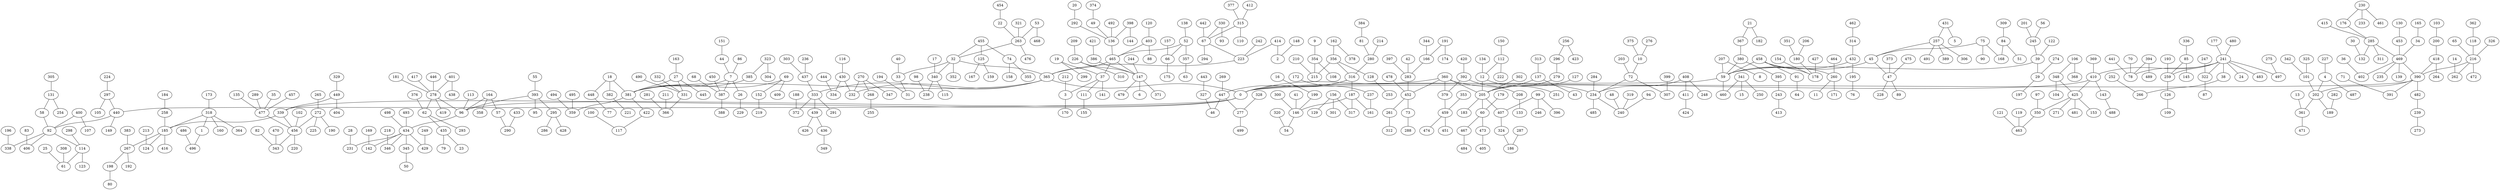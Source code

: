graph {
0  [Label = "0 (0.00)"]
365  [Label = "365 (0.00)"]
316  [Label = "316 (0.00)"]
440  [Label = "440 (0.00)"]
360  [Label = "360 (0.00)"]
59  [Label = "59 (0.00)"]
339  [Label = "339 (0.00)"]
410  [Label = "410 (0.00)"]
390  [Label = "390 (0.00)"]
96  [Label = "96 (0.00)"]
381  [Label = "381 (0.00)"]
32  [Label = "32 (0.00)"]
465  [Label = "465 (0.00)"]
333  [Label = "333 (0.00)"]
223  [Label = "223 (0.00)"]
232  [Label = "232 (0.00)"]
356  [Label = "356 (0.00)"]
280  [Label = "280 (0.00)"]
447  [Label = "447 (0.00)"]
187  [Label = "187 (0.00)"]
92  [Label = "92 (0.00)"]
149  [Label = "149 (0.00)"]
297  [Label = "297 (0.00)"]
452  [Label = "452 (0.00)"]
379  [Label = "379 (0.00)"]
205  [Label = "205 (0.00)"]
234  [Label = "234 (0.00)"]
207  [Label = "207 (0.00)"]
380  [Label = "380 (0.00)"]
460  [Label = "460 (0.00)"]
458  [Label = "458 (0.00)"]
432  [Label = "432 (0.00)"]
45  [Label = "45 (0.00)"]
39  [Label = "39 (0.00)"]
449  [Label = "449 (0.00)"]
185  [Label = "185 (0.00)"]
456  [Label = "456 (0.00)"]
369  [Label = "369 (0.00)"]
241  [Label = "241 (0.00)"]
143  [Label = "143 (0.00)"]
425  [Label = "425 (0.00)"]
469  [Label = "469 (0.00)"]
418  [Label = "418 (0.00)"]
482  [Label = "482 (0.00)"]
202  [Label = "202 (0.00)"]
216  [Label = "216 (0.00)"]
391  [Label = "391 (0.00)"]
278  [Label = "278 (0.00)"]
434  [Label = "434 (0.00)"]
164  [Label = "164 (0.00)"]
113  [Label = "113 (0.00)"]
393  [Label = "393 (0.00)"]
18  [Label = "18 (0.00)"]
359  [Label = "359 (0.00)"]
27  [Label = "27 (0.00)"]
7  [Label = "7 (0.00)"]
385  [Label = "385 (0.00)"]
422  [Label = "422 (0.00)"]
69  [Label = "69 (0.00)"]
455  [Label = "455 (0.00)"]
33  [Label = "33 (0.00)"]
340  [Label = "340 (0.00)"]
263  [Label = "263 (0.00)"]
352  [Label = "352 (0.00)"]
136  [Label = "136 (0.00)"]
403  [Label = "403 (0.00)"]
37  [Label = "37 (0.00)"]
147  [Label = "147 (0.00)"]
52  [Label = "52 (0.00)"]
437  [Label = "437 (0.00)"]
372  [Label = "372 (0.00)"]
439  [Label = "439 (0.00)"]
291  [Label = "291 (0.00)"]
67  [Label = "67 (0.00)"]
242  [Label = "242 (0.00)"]
414  [Label = "414 (0.00)"]
430  [Label = "430 (0.00)"]
270  [Label = "270 (0.00)"]
162  [Label = "162 (0.00)"]
128  [Label = "128 (0.00)"]
215  [Label = "215 (0.00)"]
81  [Label = "81 (0.00)"]
214  [Label = "214 (0.00)"]
46  [Label = "46 (0.00)"]
269  [Label = "269 (0.00)"]
277  [Label = "277 (0.00)"]
146  [Label = "146 (0.00)"]
317  [Label = "317 (0.00)"]
161  [Label = "161 (0.00)"]
338  [Label = "338 (0.00)"]
58  [Label = "58 (0.00)"]
400  [Label = "400 (0.00)"]
406  [Label = "406 (0.00)"]
114  [Label = "114 (0.00)"]
224  [Label = "224 (0.00)"]
105  [Label = "105 (0.00)"]
261  [Label = "261 (0.00)"]
478  [Label = "478 (0.00)"]
73  [Label = "73 (0.00)"]
283  [Label = "283 (0.00)"]
392  [Label = "392 (0.00)"]
459  [Label = "459 (0.00)"]
12  [Label = "12 (0.00)"]
302  [Label = "302 (0.00)"]
60  [Label = "60 (0.00)"]
183  [Label = "183 (0.00)"]
137  [Label = "137 (0.00)"]
279  [Label = "279 (0.00)"]
407  [Label = "407 (0.00)"]
127  [Label = "127 (0.00)"]
72  [Label = "72 (0.00)"]
408  [Label = "408 (0.00)"]
284  [Label = "284 (0.00)"]
240  [Label = "240 (0.00)"]
485  [Label = "485 (0.00)"]
8  [Label = "8 (0.00)"]
367  [Label = "367 (0.00)"]
395  [Label = "395 (0.00)"]
341  [Label = "341 (0.00)"]
91  [Label = "91 (0.00)"]
178  [Label = "178 (0.00)"]
260  [Label = "260 (0.00)"]
314  [Label = "314 (0.00)"]
195  [Label = "195 (0.00)"]
47  [Label = "47 (0.00)"]
257  [Label = "257 (0.00)"]
75  [Label = "75 (0.00)"]
29  [Label = "29 (0.00)"]
245  [Label = "245 (0.00)"]
122  [Label = "122 (0.00)"]
404  [Label = "404 (0.00)"]
329  [Label = "329 (0.00)"]
416  [Label = "416 (0.00)"]
267  [Label = "267 (0.00)"]
124  [Label = "124 (0.00)"]
258  [Label = "258 (0.00)"]
318  [Label = "318 (0.00)"]
477  [Label = "477 (0.00)"]
220  [Label = "220 (0.00)"]
272  [Label = "272 (0.00)"]
102  [Label = "102 (0.00)"]
343  [Label = "343 (0.00)"]
38  [Label = "38 (0.00)"]
177  [Label = "177 (0.00)"]
78  [Label = "78 (0.00)"]
259  [Label = "259 (0.00)"]
480  [Label = "480 (0.00)"]
322  [Label = "322 (0.00)"]
24  [Label = "24 (0.00)"]
483  [Label = "483 (0.00)"]
497  [Label = "497 (0.00)"]
488  [Label = "488 (0.00)"]
348  [Label = "348 (0.00)"]
271  [Label = "271 (0.00)"]
350  [Label = "350 (0.00)"]
481  [Label = "481 (0.00)"]
153  [Label = "153 (0.00)"]
285  [Label = "285 (0.00)"]
235  [Label = "235 (0.00)"]
139  [Label = "139 (0.00)"]
453  [Label = "453 (0.00)"]
402  [Label = "402 (0.00)"]
34  [Label = "34 (0.00)"]
264  [Label = "264 (0.00)"]
200  [Label = "200 (0.00)"]
239  [Label = "239 (0.00)"]
361  [Label = "361 (0.00)"]
101  [Label = "101 (0.00)"]
189  [Label = "189 (0.00)"]
4  [Label = "4 (0.00)"]
472  [Label = "472 (0.00)"]
65  [Label = "65 (0.00)"]
118  [Label = "118 (0.00)"]
262  [Label = "262 (0.00)"]
326  [Label = "326 (0.00)"]
71  [Label = "71 (0.00)"]
181  [Label = "181 (0.00)"]
417  [Label = "417 (0.00)"]
446  [Label = "446 (0.00)"]
62  [Label = "62 (0.00)"]
419  [Label = "419 (0.00)"]
401  [Label = "401 (0.00)"]
231  [Label = "231 (0.00)"]
142  [Label = "142 (0.00)"]
498  [Label = "498 (0.00)"]
346  [Label = "346 (0.00)"]
345  [Label = "345 (0.00)"]
429  [Label = "429 (0.00)"]
493  [Label = "493 (0.00)"]
358  [Label = "358 (0.00)"]
57  [Label = "57 (0.00)"]
95  [Label = "95 (0.00)"]
55  [Label = "55 (0.00)"]
295  [Label = "295 (0.00)"]
448  [Label = "448 (0.00)"]
382  [Label = "382 (0.00)"]
494  [Label = "494 (0.00)"]
495  [Label = "495 (0.00)"]
163  [Label = "163 (0.00)"]
445  [Label = "445 (0.00)"]
331  [Label = "331 (0.00)"]
26  [Label = "26 (0.00)"]
387  [Label = "387 (0.00)"]
44  [Label = "44 (0.00)"]
86  [Label = "86 (0.00)"]
323  [Label = "323 (0.00)"]
117  [Label = "117 (0.00)"]
152  [Label = "152 (0.00)"]
409  [Label = "409 (0.00)"]
125  [Label = "125 (0.00)"]
74  [Label = "74 (0.00)"]
31  [Label = "31 (0.00)"]
40  [Label = "40 (0.00)"]
17  [Label = "17 (0.00)"]
238  [Label = "238 (0.00)"]
115  [Label = "115 (0.00)"]
22  [Label = "22 (0.00)"]
53  [Label = "53 (0.00)"]
321  [Label = "321 (0.00)"]
476  [Label = "476 (0.00)"]
292  [Label = "292 (0.00)"]
398  [Label = "398 (0.00)"]
49  [Label = "49 (0.00)"]
492  [Label = "492 (0.00)"]
88  [Label = "88 (0.00)"]
120  [Label = "120 (0.00)"]
111  [Label = "111 (0.00)"]
19  [Label = "19 (0.00)"]
3  [Label = "3 (0.00)"]
141  [Label = "141 (0.00)"]
479  [Label = "479 (0.00)"]
6  [Label = "6 (0.00)"]
226  [Label = "226 (0.00)"]
386  [Label = "386 (0.00)"]
371  [Label = "371 (0.00)"]
244  [Label = "244 (0.00)"]
357  [Label = "357 (0.00)"]
66  [Label = "66 (0.00)"]
138  [Label = "138 (0.00)"]
303  [Label = "303 (0.00)"]
236  [Label = "236 (0.00)"]
188  [Label = "188 (0.00)"]
426  [Label = "426 (0.00)"]
436  [Label = "436 (0.00)"]
442  [Label = "442 (0.00)"]
294  [Label = "294 (0.00)"]
330  [Label = "330 (0.00)"]
315  [Label = "315 (0.00)"]
2  [Label = "2 (0.00)"]
116  [Label = "116 (0.00)"]
334  [Label = "334 (0.00)"]
268  [Label = "268 (0.00)"]
347  [Label = "347 (0.00)"]
378  [Label = "378 (0.00)"]
253  [Label = "253 (0.00)"]
354  [Label = "354 (0.00)"]
210  [Label = "210 (0.00)"]
384  [Label = "384 (0.00)"]
327  [Label = "327 (0.00)"]
328  [Label = "328 (0.00)"]
499  [Label = "499 (0.00)"]
300  [Label = "300 (0.00)"]
54  [Label = "54 (0.00)"]
41  [Label = "41 (0.00)"]
199  [Label = "199 (0.00)"]
156  [Label = "156 (0.00)"]
237  [Label = "237 (0.00)"]
196  [Label = "196 (0.00)"]
131  [Label = "131 (0.00)"]
107  [Label = "107 (0.00)"]
83  [Label = "83 (0.00)"]
298  [Label = "298 (0.00)"]
123  [Label = "123 (0.00)"]
61  [Label = "61 (0.00)"]
312  [Label = "312 (0.00)"]
288  [Label = "288 (0.00)"]
397  [Label = "397 (0.00)"]
42  [Label = "42 (0.00)"]
166  [Label = "166 (0.00)"]
208  [Label = "208 (0.00)"]
420  [Label = "420 (0.00)"]
353  [Label = "353 (0.00)"]
474  [Label = "474 (0.00)"]
451  [Label = "451 (0.00)"]
134  [Label = "134 (0.00)"]
112  [Label = "112 (0.00)"]
251  [Label = "251 (0.00)"]
467  [Label = "467 (0.00)"]
179  [Label = "179 (0.00)"]
473  [Label = "473 (0.00)"]
43  [Label = "43 (0.00)"]
313  [Label = "313 (0.00)"]
296  [Label = "296 (0.00)"]
324  [Label = "324 (0.00)"]
99  [Label = "99 (0.00)"]
307  [Label = "307 (0.00)"]
203  [Label = "203 (0.00)"]
10  [Label = "10 (0.00)"]
411  [Label = "411 (0.00)"]
248  [Label = "248 (0.00)"]
48  [Label = "48 (0.00)"]
319  [Label = "319 (0.00)"]
94  [Label = "94 (0.00)"]
21  [Label = "21 (0.00)"]
243  [Label = "243 (0.00)"]
15  [Label = "15 (0.00)"]
250  [Label = "250 (0.00)"]
64  [Label = "64 (0.00)"]
154  [Label = "154 (0.00)"]
180  [Label = "180 (0.00)"]
427  [Label = "427 (0.00)"]
11  [Label = "11 (0.00)"]
171  [Label = "171 (0.00)"]
464  [Label = "464 (0.00)"]
462  [Label = "462 (0.00)"]
76  [Label = "76 (0.00)"]
228  [Label = "228 (0.00)"]
373  [Label = "373 (0.00)"]
89  [Label = "89 (0.00)"]
475  [Label = "475 (0.00)"]
491  [Label = "491 (0.00)"]
431  [Label = "431 (0.00)"]
389  [Label = "389 (0.00)"]
306  [Label = "306 (0.00)"]
90  [Label = "90 (0.00)"]
168  [Label = "168 (0.00)"]
197  [Label = "197 (0.00)"]
274  [Label = "274 (0.00)"]
201  [Label = "201 (0.00)"]
56  [Label = "56 (0.00)"]
198  [Label = "198 (0.00)"]
192  [Label = "192 (0.00)"]
383  [Label = "383 (0.00)"]
213  [Label = "213 (0.00)"]
184  [Label = "184 (0.00)"]
1  [Label = "1 (0.00)"]
160  [Label = "160 (0.00)"]
173  [Label = "173 (0.00)"]
364  [Label = "364 (0.00)"]
135  [Label = "135 (0.00)"]
289  [Label = "289 (0.00)"]
35  [Label = "35 (0.00)"]
457  [Label = "457 (0.00)"]
225  [Label = "225 (0.00)"]
265  [Label = "265 (0.00)"]
190  [Label = "190 (0.00)"]
82  [Label = "82 (0.00)"]
470  [Label = "470 (0.00)"]
266  [Label = "266 (0.00)"]
394  [Label = "394 (0.00)"]
441  [Label = "441 (0.00)"]
70  [Label = "70 (0.00)"]
126  [Label = "126 (0.00)"]
193  [Label = "193 (0.00)"]
85  [Label = "85 (0.00)"]
87  [Label = "87 (0.00)"]
247  [Label = "247 (0.00)"]
275  [Label = "275 (0.00)"]
106  [Label = "106 (0.00)"]
104  [Label = "104 (0.00)"]
97  [Label = "97 (0.00)"]
463  [Label = "463 (0.00)"]
415  [Label = "415 (0.00)"]
176  [Label = "176 (0.00)"]
311  [Label = "311 (0.00)"]
132  [Label = "132 (0.00)"]
130  [Label = "130 (0.00)"]
36  [Label = "36 (0.00)"]
165  [Label = "165 (0.00)"]
103  [Label = "103 (0.00)"]
273  [Label = "273 (0.00)"]
471  [Label = "471 (0.00)"]
13  [Label = "13 (0.00)"]
342  [Label = "342 (0.00)"]
325  [Label = "325 (0.00)"]
282  [Label = "282 (0.00)"]
227  [Label = "227 (0.00)"]
487  [Label = "487 (0.00)"]
362  [Label = "362 (0.00)"]
14  [Label = "14 (0.00)"]
376  [Label = "376 (0.00)"]
435  [Label = "435 (0.00)"]
293  [Label = "293 (0.00)"]
438  [Label = "438 (0.00)"]
28  [Label = "28 (0.00)"]
169  [Label = "169 (0.00)"]
218  [Label = "218 (0.00)"]
50  [Label = "50 (0.00)"]
249  [Label = "249 (0.00)"]
290  [Label = "290 (0.00)"]
286  [Label = "286 (0.00)"]
428  [Label = "428 (0.00)"]
77  [Label = "77 (0.00)"]
221  [Label = "221 (0.00)"]
490  [Label = "490 (0.00)"]
366  [Label = "366 (0.00)"]
332  [Label = "332 (0.00)"]
229  [Label = "229 (0.00)"]
68  [Label = "68 (0.00)"]
388  [Label = "388 (0.00)"]
450  [Label = "450 (0.00)"]
151  [Label = "151 (0.00)"]
304  [Label = "304 (0.00)"]
100  [Label = "100 (0.00)"]
219  [Label = "219 (0.00)"]
167  [Label = "167 (0.00)"]
159  [Label = "159 (0.00)"]
158  [Label = "158 (0.00)"]
355  [Label = "355 (0.00)"]
194  [Label = "194 (0.00)"]
98  [Label = "98 (0.00)"]
454  [Label = "454 (0.00)"]
468  [Label = "468 (0.00)"]
20  [Label = "20 (0.00)"]
144  [Label = "144 (0.00)"]
374  [Label = "374 (0.00)"]
155  [Label = "155 (0.00)"]
299  [Label = "299 (0.00)"]
212  [Label = "212 (0.00)"]
170  [Label = "170 (0.00)"]
209  [Label = "209 (0.00)"]
310  [Label = "310 (0.00)"]
421  [Label = "421 (0.00)"]
63  [Label = "63 (0.00)"]
157  [Label = "157 (0.00)"]
175  [Label = "175 (0.00)"]
349  [Label = "349 (0.00)"]
93  [Label = "93 (0.00)"]
110  [Label = "110 (0.00)"]
377  [Label = "377 (0.00)"]
412  [Label = "412 (0.00)"]
148  [Label = "148 (0.00)"]
444  [Label = "444 (0.00)"]
255  [Label = "255 (0.00)"]
9  [Label = "9 (0.00)"]
108  [Label = "108 (0.00)"]
443  [Label = "443 (0.00)"]
320  [Label = "320 (0.00)"]
16  [Label = "16 (0.00)"]
129  [Label = "129 (0.00)"]
301  [Label = "301 (0.00)"]
172  [Label = "172 (0.00)"]
305  [Label = "305 (0.00)"]
254  [Label = "254 (0.00)"]
25  [Label = "25 (0.00)"]
308  [Label = "308 (0.00)"]
191  [Label = "191 (0.00)"]
344  [Label = "344 (0.00)"]
133  [Label = "133 (0.00)"]
150  [Label = "150 (0.00)"]
222  [Label = "222 (0.00)"]
484  [Label = "484 (0.00)"]
405  [Label = "405 (0.00)"]
256  [Label = "256 (0.00)"]
186  [Label = "186 (0.00)"]
246  [Label = "246 (0.00)"]
396  [Label = "396 (0.00)"]
399  [Label = "399 (0.00)"]
375  [Label = "375 (0.00)"]
276  [Label = "276 (0.00)"]
424  [Label = "424 (0.00)"]
182  [Label = "182 (0.00)"]
413  [Label = "413 (0.00)"]
351  [Label = "351 (0.00)"]
206  [Label = "206 (0.00)"]
5  [Label = "5 (0.00)"]
84  [Label = "84 (0.00)"]
80  [Label = "80 (0.00)"]
496  [Label = "496 (0.00)"]
252  [Label = "252 (0.00)"]
489  [Label = "489 (0.00)"]
109  [Label = "109 (0.00)"]
336  [Label = "336 (0.00)"]
145  [Label = "145 (0.00)"]
368  [Label = "368 (0.00)"]
121  [Label = "121 (0.00)"]
119  [Label = "119 (0.00)"]
230  [Label = "230 (0.00)"]
30  [Label = "30 (0.00)"]
79  [Label = "79 (0.00)"]
23  [Label = "23 (0.00)"]
433  [Label = "433 (0.00)"]
281  [Label = "281 (0.00)"]
211  [Label = "211 (0.00)"]
174  [Label = "174 (0.00)"]
423  [Label = "423 (0.00)"]
287  [Label = "287 (0.00)"]
51  [Label = "51 (0.00)"]
309  [Label = "309 (0.00)"]
486  [Label = "486 (0.00)"]
233  [Label = "233 (0.00)"]
461  [Label = "461 (0.00)"]

365--0  [Label = "0.04"]
316--0  [Label = "0.93"]
0--440  [Label = "0.62"]
360--0  [Label = "0.33"]
59--0  [Label = "0.18"]
0--339  [Label = "0.10"]
410--0  [Label = "0.69"]
390--0  [Label = "0.37"]
0--96  [Label = "0.73"]
365--381  [Label = "0.92"]
32--365  [Label = "0.61"]
465--365  [Label = "0.44"]
365--333  [Label = "0.84"]
223--365  [Label = "0.59"]
365--232  [Label = "0.71"]
356--316  [Label = "0.08"]
280--316  [Label = "0.22"]
316--447  [Label = "0.58"]
316--187  [Label = "0.12"]
440--92  [Label = "0.72"]
440--149  [Label = "0.00"]
297--440  [Label = "0.63"]
360--452  [Label = "0.18"]
360--379  [Label = "0.56"]
360--205  [Label = "0.43"]
360--234  [Label = "0.77"]
207--59  [Label = "0.21"]
380--59  [Label = "0.77"]
59--460  [Label = "0.76"]
458--59  [Label = "0.92"]
432--59  [Label = "0.42"]
45--59  [Label = "0.42"]
39--59  [Label = "0.39"]
449--339  [Label = "0.40"]
339--185  [Label = "0.77"]
339--456  [Label = "0.17"]
369--410  [Label = "0.22"]
241--410  [Label = "0.65"]
410--143  [Label = "0.77"]
410--425  [Label = "0.01"]
469--390  [Label = "0.87"]
418--390  [Label = "0.60"]
390--482  [Label = "0.41"]
390--202  [Label = "0.58"]
216--390  [Label = "0.15"]
390--391  [Label = "0.22"]
278--96  [Label = "0.43"]
96--434  [Label = "0.10"]
164--96  [Label = "0.34"]
113--96  [Label = "0.22"]
393--96  [Label = "0.89"]
18--381  [Label = "0.58"]
381--359  [Label = "0.18"]
27--381  [Label = "0.12"]
7--381  [Label = "0.09"]
385--381  [Label = "0.78"]
381--422  [Label = "0.19"]
69--381  [Label = "0.94"]
455--32  [Label = "0.62"]
32--33  [Label = "0.22"]
32--340  [Label = "0.90"]
263--32  [Label = "0.50"]
32--352  [Label = "0.42"]
136--465  [Label = "0.62"]
403--465  [Label = "0.63"]
465--37  [Label = "0.14"]
465--147  [Label = "0.40"]
52--465  [Label = "0.12"]
437--333  [Label = "0.79"]
333--372  [Label = "0.55"]
333--439  [Label = "0.35"]
333--291  [Label = "0.41"]
67--223  [Label = "0.66"]
242--223  [Label = "0.35"]
414--223  [Label = "0.79"]
430--232  [Label = "0.33"]
270--232  [Label = "0.84"]
162--356  [Label = "0.50"]
356--128  [Label = "0.63"]
356--215  [Label = "0.19"]
81--280  [Label = "0.79"]
214--280  [Label = "0.30"]
447--46  [Label = "0.87"]
269--447  [Label = "0.98"]
447--277  [Label = "0.13"]
187--146  [Label = "0.30"]
187--317  [Label = "0.93"]
187--161  [Label = "0.82"]
92--338  [Label = "0.61"]
58--92  [Label = "0.47"]
400--92  [Label = "0.78"]
92--406  [Label = "0.38"]
92--114  [Label = "0.42"]
224--297  [Label = "0.20"]
297--105  [Label = "0.10"]
452--261  [Label = "0.11"]
478--452  [Label = "0.36"]
452--73  [Label = "0.46"]
283--452  [Label = "0.06"]
392--379  [Label = "0.27"]
379--459  [Label = "0.75"]
12--205  [Label = "0.16"]
302--205  [Label = "0.97"]
205--60  [Label = "0.49"]
205--183  [Label = "0.63"]
137--205  [Label = "0.20"]
279--205  [Label = "0.90"]
205--407  [Label = "0.73"]
127--205  [Label = "0.44"]
72--234  [Label = "0.94"]
408--234  [Label = "0.96"]
284--234  [Label = "0.50"]
234--240  [Label = "0.94"]
234--485  [Label = "0.52"]
207--8  [Label = "0.91"]
367--380  [Label = "0.60"]
380--395  [Label = "0.58"]
341--460  [Label = "0.22"]
458--91  [Label = "0.73"]
458--178  [Label = "0.82"]
458--260  [Label = "0.11"]
314--432  [Label = "0.36"]
432--195  [Label = "0.52"]
45--47  [Label = "0.41"]
257--45  [Label = "0.54"]
75--45  [Label = "0.52"]
39--29  [Label = "0.43"]
245--39  [Label = "1.00"]
122--39  [Label = "0.53"]
449--404  [Label = "0.80"]
329--449  [Label = "0.60"]
185--416  [Label = "0.10"]
185--267  [Label = "0.50"]
185--124  [Label = "1.00"]
258--185  [Label = "0.16"]
318--185  [Label = "0.20"]
477--456  [Label = "0.28"]
456--220  [Label = "0.98"]
272--456  [Label = "0.43"]
102--456  [Label = "0.59"]
456--343  [Label = "0.44"]
241--38  [Label = "0.05"]
177--241  [Label = "0.25"]
241--78  [Label = "0.91"]
241--259  [Label = "0.30"]
480--241  [Label = "0.79"]
241--322  [Label = "0.04"]
241--24  [Label = "0.46"]
241--483  [Label = "0.56"]
241--497  [Label = "0.39"]
143--488  [Label = "0.69"]
348--425  [Label = "0.44"]
425--271  [Label = "0.85"]
425--350  [Label = "0.46"]
425--481  [Label = "0.78"]
425--153  [Label = "0.73"]
285--469  [Label = "0.97"]
469--235  [Label = "0.70"]
469--139  [Label = "0.83"]
453--469  [Label = "0.82"]
469--402  [Label = "0.34"]
34--469  [Label = "0.15"]
418--264  [Label = "0.97"]
200--418  [Label = "0.10"]
482--239  [Label = "0.44"]
202--361  [Label = "0.97"]
101--202  [Label = "0.41"]
202--189  [Label = "0.94"]
4--202  [Label = "0.81"]
216--472  [Label = "0.86"]
65--216  [Label = "0.53"]
118--216  [Label = "0.16"]
216--262  [Label = "0.68"]
326--216  [Label = "0.02"]
71--391  [Label = "0.01"]
181--278  [Label = "0.84"]
417--278  [Label = "0.42"]
446--278  [Label = "0.89"]
278--62  [Label = "0.25"]
278--419  [Label = "0.67"]
401--278  [Label = "0.65"]
434--231  [Label = "0.47"]
434--142  [Label = "0.14"]
498--434  [Label = "0.29"]
434--346  [Label = "0.37"]
434--345  [Label = "0.78"]
434--429  [Label = "0.43"]
493--434  [Label = "0.37"]
164--358  [Label = "0.33"]
164--57  [Label = "0.91"]
393--95  [Label = "0.18"]
55--393  [Label = "0.32"]
393--295  [Label = "0.59"]
18--448  [Label = "0.42"]
18--382  [Label = "0.60"]
494--359  [Label = "0.78"]
495--359  [Label = "0.57"]
163--27  [Label = "0.86"]
27--445  [Label = "0.82"]
27--331  [Label = "0.80"]
7--26  [Label = "0.83"]
7--387  [Label = "0.89"]
44--7  [Label = "0.71"]
86--7  [Label = "0.60"]
323--385  [Label = "0.59"]
422--117  [Label = "0.62"]
69--152  [Label = "0.67"]
69--409  [Label = "0.46"]
455--125  [Label = "0.79"]
455--74  [Label = "0.52"]
33--31  [Label = "0.24"]
40--33  [Label = "0.54"]
17--340  [Label = "0.98"]
340--238  [Label = "0.32"]
340--115  [Label = "0.67"]
22--263  [Label = "0.86"]
53--263  [Label = "0.84"]
321--263  [Label = "0.68"]
263--476  [Label = "0.33"]
292--136  [Label = "0.92"]
398--136  [Label = "0.64"]
49--136  [Label = "0.45"]
492--136  [Label = "0.12"]
403--88  [Label = "0.91"]
120--403  [Label = "0.27"]
37--111  [Label = "0.99"]
19--37  [Label = "0.76"]
37--3  [Label = "0.40"]
37--141  [Label = "0.75"]
147--479  [Label = "0.76"]
147--6  [Label = "0.82"]
226--147  [Label = "0.04"]
386--147  [Label = "0.66"]
147--371  [Label = "0.22"]
244--147  [Label = "0.28"]
52--357  [Label = "0.68"]
52--66  [Label = "0.84"]
138--52  [Label = "0.26"]
303--437  [Label = "0.91"]
236--437  [Label = "0.88"]
188--372  [Label = "0.93"]
439--426  [Label = "0.50"]
439--436  [Label = "0.67"]
442--67  [Label = "0.30"]
67--294  [Label = "0.37"]
330--67  [Label = "0.43"]
315--67  [Label = "0.92"]
414--2  [Label = "0.55"]
116--430  [Label = "0.75"]
430--334  [Label = "0.02"]
270--268  [Label = "0.76"]
270--347  [Label = "0.92"]
162--378  [Label = "1.00"]
128--253  [Label = "0.64"]
354--215  [Label = "0.43"]
210--215  [Label = "0.49"]
384--81  [Label = "0.65"]
327--46  [Label = "0.22"]
328--277  [Label = "0.73"]
277--499  [Label = "0.52"]
300--146  [Label = "0.12"]
146--54  [Label = "0.80"]
41--146  [Label = "0.74"]
199--146  [Label = "0.23"]
156--317  [Label = "0.03"]
237--161  [Label = "0.38"]
196--338  [Label = "0.78"]
131--58  [Label = "0.21"]
400--107  [Label = "0.09"]
83--406  [Label = "0.07"]
298--114  [Label = "0.17"]
114--123  [Label = "0.99"]
114--61  [Label = "0.27"]
261--312  [Label = "0.61"]
73--288  [Label = "0.67"]
397--283  [Label = "0.07"]
42--283  [Label = "0.87"]
166--283  [Label = "0.25"]
392--208  [Label = "0.53"]
420--392  [Label = "0.31"]
353--459  [Label = "0.64"]
459--474  [Label = "0.90"]
459--451  [Label = "0.90"]
134--12  [Label = "0.24"]
112--12  [Label = "0.67"]
12--251  [Label = "0.04"]
60--467  [Label = "0.72"]
179--60  [Label = "0.20"]
60--473  [Label = "0.91"]
137--43  [Label = "0.27"]
313--137  [Label = "0.08"]
296--279  [Label = "0.24"]
407--324  [Label = "0.17"]
99--407  [Label = "0.46"]
72--307  [Label = "0.03"]
203--72  [Label = "0.25"]
10--72  [Label = "0.27"]
408--411  [Label = "0.36"]
408--248  [Label = "0.85"]
48--240  [Label = "0.32"]
319--240  [Label = "0.26"]
94--240  [Label = "0.32"]
21--367  [Label = "0.11"]
395--243  [Label = "0.08"]
341--15  [Label = "0.61"]
341--250  [Label = "0.02"]
91--64  [Label = "0.59"]
154--178  [Label = "0.85"]
180--178  [Label = "0.40"]
427--178  [Label = "0.78"]
260--11  [Label = "0.33"]
260--171  [Label = "0.64"]
464--260  [Label = "0.39"]
462--314  [Label = "0.73"]
195--76  [Label = "0.31"]
47--228  [Label = "0.30"]
373--47  [Label = "0.88"]
47--89  [Label = "0.42"]
475--47  [Label = "0.44"]
257--491  [Label = "0.95"]
431--257  [Label = "0.71"]
257--389  [Label = "0.70"]
257--306  [Label = "0.46"]
75--90  [Label = "0.17"]
75--168  [Label = "0.77"]
29--197  [Label = "0.55"]
274--29  [Label = "0.41"]
201--245  [Label = "0.00"]
56--245  [Label = "0.50"]
267--198  [Label = "0.22"]
267--192  [Label = "0.93"]
383--267  [Label = "0.70"]
213--124  [Label = "0.93"]
184--258  [Label = "0.01"]
318--1  [Label = "0.85"]
318--160  [Label = "0.49"]
173--318  [Label = "0.08"]
318--364  [Label = "0.72"]
135--477  [Label = "0.25"]
289--477  [Label = "0.07"]
35--477  [Label = "0.02"]
457--477  [Label = "0.50"]
272--225  [Label = "0.19"]
265--272  [Label = "0.05"]
272--190  [Label = "0.55"]
82--343  [Label = "0.85"]
470--343  [Label = "0.50"]
38--266  [Label = "0.85"]
394--78  [Label = "0.36"]
441--78  [Label = "0.45"]
70--78  [Label = "0.55"]
259--126  [Label = "0.58"]
193--259  [Label = "0.35"]
85--259  [Label = "0.13"]
322--87  [Label = "0.40"]
247--322  [Label = "0.79"]
275--497  [Label = "0.38"]
106--348  [Label = "0.08"]
348--104  [Label = "0.48"]
97--350  [Label = "0.53"]
350--463  [Label = "0.70"]
415--285  [Label = "0.34"]
176--285  [Label = "0.36"]
285--311  [Label = "0.81"]
285--132  [Label = "0.77"]
130--453  [Label = "0.84"]
36--402  [Label = "0.32"]
165--34  [Label = "0.28"]
103--200  [Label = "0.74"]
239--273  [Label = "0.25"]
361--471  [Label = "0.26"]
13--361  [Label = "0.13"]
342--101  [Label = "0.82"]
325--101  [Label = "0.62"]
282--189  [Label = "0.69"]
227--4  [Label = "0.06"]
4--487  [Label = "0.76"]
362--118  [Label = "0.37"]
14--262  [Label = "0.48"]
376--62  [Label = "0.72"]
62--435  [Label = "0.78"]
62--293  [Label = "0.27"]
401--438  [Label = "0.63"]
28--231  [Label = "0.38"]
169--142  [Label = "0.34"]
218--346  [Label = "0.93"]
345--50  [Label = "0.06"]
249--429  [Label = "1.00"]
57--290  [Label = "0.41"]
295--286  [Label = "0.03"]
295--428  [Label = "0.48"]
448--77  [Label = "0.51"]
382--221  [Label = "0.22"]
490--331  [Label = "0.74"]
331--366  [Label = "0.88"]
332--331  [Label = "0.12"]
26--229  [Label = "0.37"]
68--387  [Label = "0.77"]
387--388  [Label = "0.98"]
450--387  [Label = "0.01"]
151--44  [Label = "0.06"]
323--304  [Label = "0.79"]
100--117  [Label = "0.67"]
152--219  [Label = "0.40"]
125--167  [Label = "0.38"]
125--159  [Label = "0.35"]
74--158  [Label = "0.78"]
74--355  [Label = "0.86"]
194--31  [Label = "0.37"]
98--238  [Label = "0.58"]
454--22  [Label = "0.85"]
53--468  [Label = "0.08"]
20--292  [Label = "0.98"]
398--144  [Label = "0.07"]
374--49  [Label = "0.79"]
111--155  [Label = "0.12"]
19--299  [Label = "0.19"]
212--3  [Label = "0.33"]
3--170  [Label = "0.58"]
209--226  [Label = "0.39"]
226--310  [Label = "0.58"]
421--386  [Label = "0.95"]
357--63  [Label = "0.16"]
157--66  [Label = "0.51"]
66--175  [Label = "0.94"]
436--349  [Label = "0.07"]
330--93  [Label = "0.38"]
315--110  [Label = "0.00"]
377--315  [Label = "0.77"]
412--315  [Label = "0.39"]
148--2  [Label = "0.92"]
444--334  [Label = "0.50"]
268--255  [Label = "0.12"]
9--354  [Label = "0.20"]
354--108  [Label = "0.73"]
443--327  [Label = "0.96"]
320--54  [Label = "0.46"]
16--199  [Label = "0.35"]
156--129  [Label = "0.04"]
156--301  [Label = "0.05"]
172--237  [Label = "0.06"]
305--131  [Label = "0.36"]
131--254  [Label = "0.30"]
25--61  [Label = "0.42"]
308--61  [Label = "0.21"]
191--166  [Label = "0.60"]
344--166  [Label = "0.70"]
208--133  [Label = "0.88"]
150--112  [Label = "0.47"]
112--222  [Label = "0.40"]
467--484  [Label = "0.23"]
473--405  [Label = "0.85"]
256--296  [Label = "0.30"]
324--186  [Label = "0.42"]
99--246  [Label = "0.70"]
99--396  [Label = "0.84"]
399--307  [Label = "0.30"]
375--10  [Label = "0.61"]
276--10  [Label = "0.48"]
411--424  [Label = "0.51"]
21--182  [Label = "0.54"]
243--413  [Label = "0.76"]
351--180  [Label = "0.42"]
206--180  [Label = "0.04"]
431--5  [Label = "0.61"]
84--168  [Label = "0.49"]
198--80  [Label = "0.60"]
1--496  [Label = "0.37"]
252--266  [Label = "0.16"]
394--489  [Label = "0.14"]
126--109  [Label = "0.27"]
336--85  [Label = "0.33"]
85--145  [Label = "0.63"]
106--368  [Label = "0.56"]
121--463  [Label = "0.49"]
119--463  [Label = "0.37"]
230--176  [Label = "0.28"]
30--132  [Label = "0.46"]
435--79  [Label = "0.79"]
435--23  [Label = "0.51"]
433--290  [Label = "0.10"]
281--366  [Label = "0.63"]
211--366  [Label = "0.24"]
191--174  [Label = "0.41"]
256--423  [Label = "0.69"]
287--186  [Label = "0.20"]
84--51  [Label = "0.50"]
309--84  [Label = "0.80"]
486--496  [Label = "0.25"]
230--233  [Label = "0.75"]
230--461  [Label = "0.05"]
}
